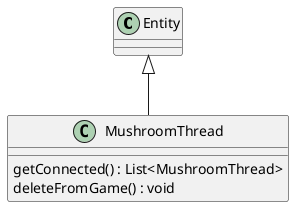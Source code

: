 @startuml mushroomThread

Entity <|-- MushroomThread
class MushroomThread{
    getConnected() : List<MushroomThread>
     deleteFromGame() : void
    ' remove this thread from tecton and from owner player's list
}
@enduml